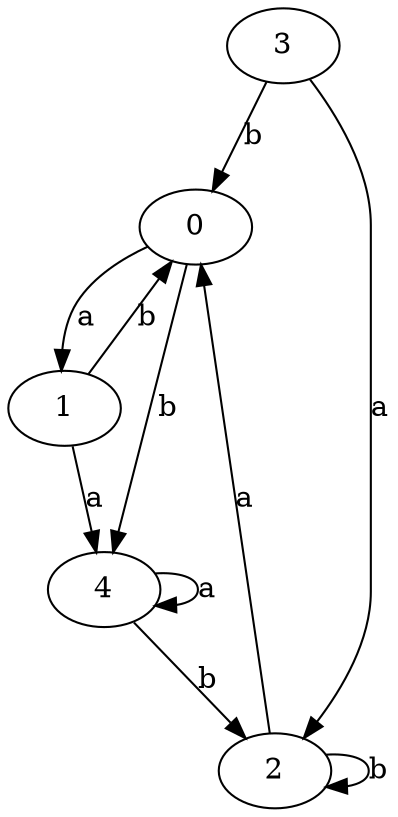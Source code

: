 digraph {
 ranksep=0.5;
 d2tdocpreamble = "\usetikzlibrary{automata}";
 d2tfigpreamble = "\tikzstyle{every state}= [ draw=blue!50,very thick,fill=blue!20]  \tikzstyle{auto}= [fill=white]";
 node [style="state"];
 edge [lblstyle="auto",topath="bend right", len=4  ]
  "0" [label="0",style = "state, accepting"];
  "1" [label="1",];
  "2" [label="2",style = "state, initial"];
  "3" [label="3",];
  "4" [label="4",];
  "0" -> "1" [label="a"];
  "0" -> "4" [label="b"];
  "1" -> "0" [label="b"];
  "1" -> "4" [label="a"];
  "2" -> "0" [label="a"];
  "2" -> "2" [label="b",topath="loop above"];
  "3" -> "0" [label="b"];
  "3" -> "2" [label="a"];
  "4" -> "2" [label="b"];
  "4" -> "4" [label="a",topath="loop above"];
}